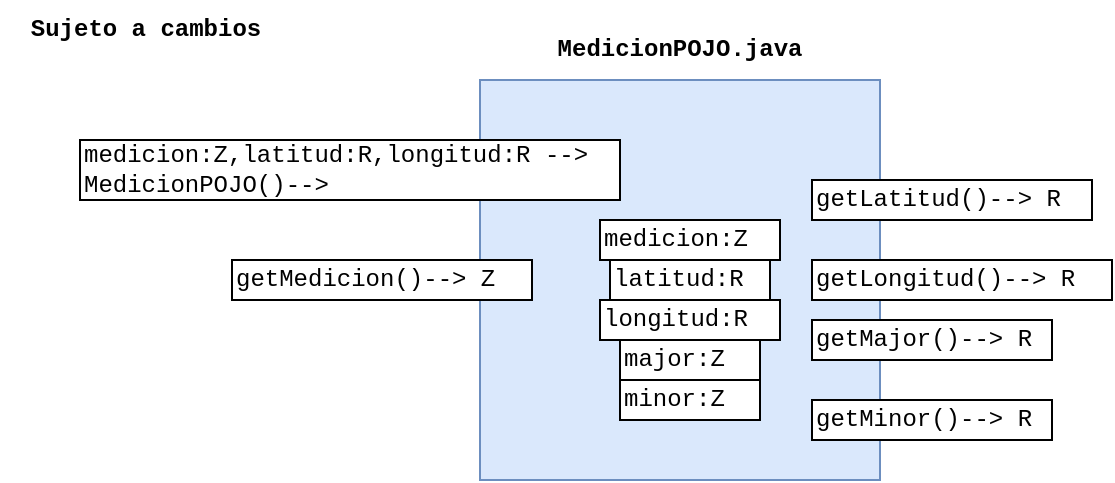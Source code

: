 <mxfile version="15.5.5" type="device"><diagram id="yMsusP74WOJyuVJmWnTU" name="Page-1"><mxGraphModel dx="716" dy="359" grid="1" gridSize="10" guides="1" tooltips="1" connect="1" arrows="1" fold="1" page="1" pageScale="1" pageWidth="827" pageHeight="1169" math="0" shadow="0"><root><mxCell id="0"/><mxCell id="1" parent="0"/><mxCell id="Nb8UBePZpYcml-Mlw40z-1" value="" style="whiteSpace=wrap;html=1;aspect=fixed;fillColor=#dae8fc;strokeColor=#6c8ebf;" parent="1" vertex="1"><mxGeometry x="314" y="50" width="200" height="200" as="geometry"/></mxCell><mxCell id="Nb8UBePZpYcml-Mlw40z-2" value="&lt;b&gt;MedicionPOJO.java&lt;/b&gt;" style="text;html=1;strokeColor=none;fillColor=none;align=center;verticalAlign=middle;whiteSpace=wrap;rounded=0;fontFamily=Courier New;" parent="1" vertex="1"><mxGeometry x="384" y="20" width="60" height="30" as="geometry"/></mxCell><mxCell id="Nb8UBePZpYcml-Mlw40z-4" value="medicion:Z" style="rounded=0;whiteSpace=wrap;html=1;fontFamily=Courier New;align=left;autosize=1;" parent="1" vertex="1"><mxGeometry x="374" y="120" width="90" height="20" as="geometry"/></mxCell><mxCell id="Nb8UBePZpYcml-Mlw40z-5" value="latitud:R" style="rounded=0;whiteSpace=wrap;html=1;fontFamily=Courier New;align=left;autosize=1;" parent="1" vertex="1"><mxGeometry x="379" y="140" width="80" height="20" as="geometry"/></mxCell><mxCell id="Nb8UBePZpYcml-Mlw40z-6" value="longitud:R" style="rounded=0;whiteSpace=wrap;html=1;fontFamily=Courier New;align=left;autosize=1;" parent="1" vertex="1"><mxGeometry x="374" y="160" width="90" height="20" as="geometry"/></mxCell><mxCell id="Nb8UBePZpYcml-Mlw40z-7" value="medicion:Z,latitud:R,longitud:R --&amp;gt;&lt;br&gt;MedicionPOJO()--&amp;gt;" style="rounded=0;whiteSpace=wrap;html=1;fontFamily=Courier New;align=left;autosize=1;" parent="1" vertex="1"><mxGeometry x="114" y="80" width="270" height="30" as="geometry"/></mxCell><mxCell id="Nb8UBePZpYcml-Mlw40z-8" value="getMedicion()--&amp;gt; Z" style="rounded=0;whiteSpace=wrap;html=1;fontFamily=Courier New;align=left;autosize=1;" parent="1" vertex="1"><mxGeometry x="190" y="140" width="150" height="20" as="geometry"/></mxCell><mxCell id="Nb8UBePZpYcml-Mlw40z-9" value="getLatitud()--&amp;gt; R" style="rounded=0;whiteSpace=wrap;html=1;fontFamily=Courier New;align=left;autosize=1;" parent="1" vertex="1"><mxGeometry x="480" y="100" width="140" height="20" as="geometry"/></mxCell><mxCell id="Nb8UBePZpYcml-Mlw40z-10" value="getLongitud()--&amp;gt; R" style="rounded=0;whiteSpace=wrap;html=1;fontFamily=Courier New;align=left;autosize=1;" parent="1" vertex="1"><mxGeometry x="480" y="140" width="150" height="20" as="geometry"/></mxCell><mxCell id="Nb8UBePZpYcml-Mlw40z-13" value="&lt;b&gt;Sujeto a cambios&lt;/b&gt;" style="text;html=1;strokeColor=none;fillColor=none;align=center;verticalAlign=middle;whiteSpace=wrap;rounded=0;fontFamily=Courier New;" parent="1" vertex="1"><mxGeometry x="74" y="10" width="146" height="30" as="geometry"/></mxCell><mxCell id="iEHPaA6ke6ApI5xROMji-1" value="major:Z" style="rounded=0;whiteSpace=wrap;html=1;fontFamily=Courier New;align=left;autosize=1;" vertex="1" parent="1"><mxGeometry x="384" y="180" width="70" height="20" as="geometry"/></mxCell><mxCell id="iEHPaA6ke6ApI5xROMji-2" value="minor:Z" style="rounded=0;whiteSpace=wrap;html=1;fontFamily=Courier New;align=left;autosize=1;" vertex="1" parent="1"><mxGeometry x="384" y="200" width="70" height="20" as="geometry"/></mxCell><mxCell id="iEHPaA6ke6ApI5xROMji-3" value="getMajor()--&amp;gt; R" style="rounded=0;whiteSpace=wrap;html=1;fontFamily=Courier New;align=left;autosize=1;" vertex="1" parent="1"><mxGeometry x="480" y="170" width="120" height="20" as="geometry"/></mxCell><mxCell id="iEHPaA6ke6ApI5xROMji-4" value="getMinor()--&amp;gt; R" style="rounded=0;whiteSpace=wrap;html=1;fontFamily=Courier New;align=left;autosize=1;" vertex="1" parent="1"><mxGeometry x="480" y="210" width="120" height="20" as="geometry"/></mxCell></root></mxGraphModel></diagram></mxfile>